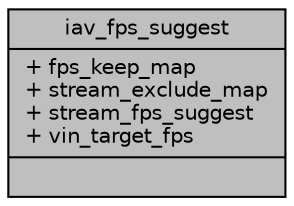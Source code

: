 digraph "iav_fps_suggest"
{
 // INTERACTIVE_SVG=YES
 // LATEX_PDF_SIZE
  bgcolor="transparent";
  edge [fontname="Helvetica",fontsize="10",labelfontname="Helvetica",labelfontsize="10"];
  node [fontname="Helvetica",fontsize="10",shape=record];
  Node1 [label="{iav_fps_suggest\n|+ fps_keep_map\l+ stream_exclude_map\l+ stream_fps_suggest\l+ vin_target_fps\l|}",height=0.2,width=0.4,color="black", fillcolor="grey75", style="filled", fontcolor="black",tooltip=" "];
}

